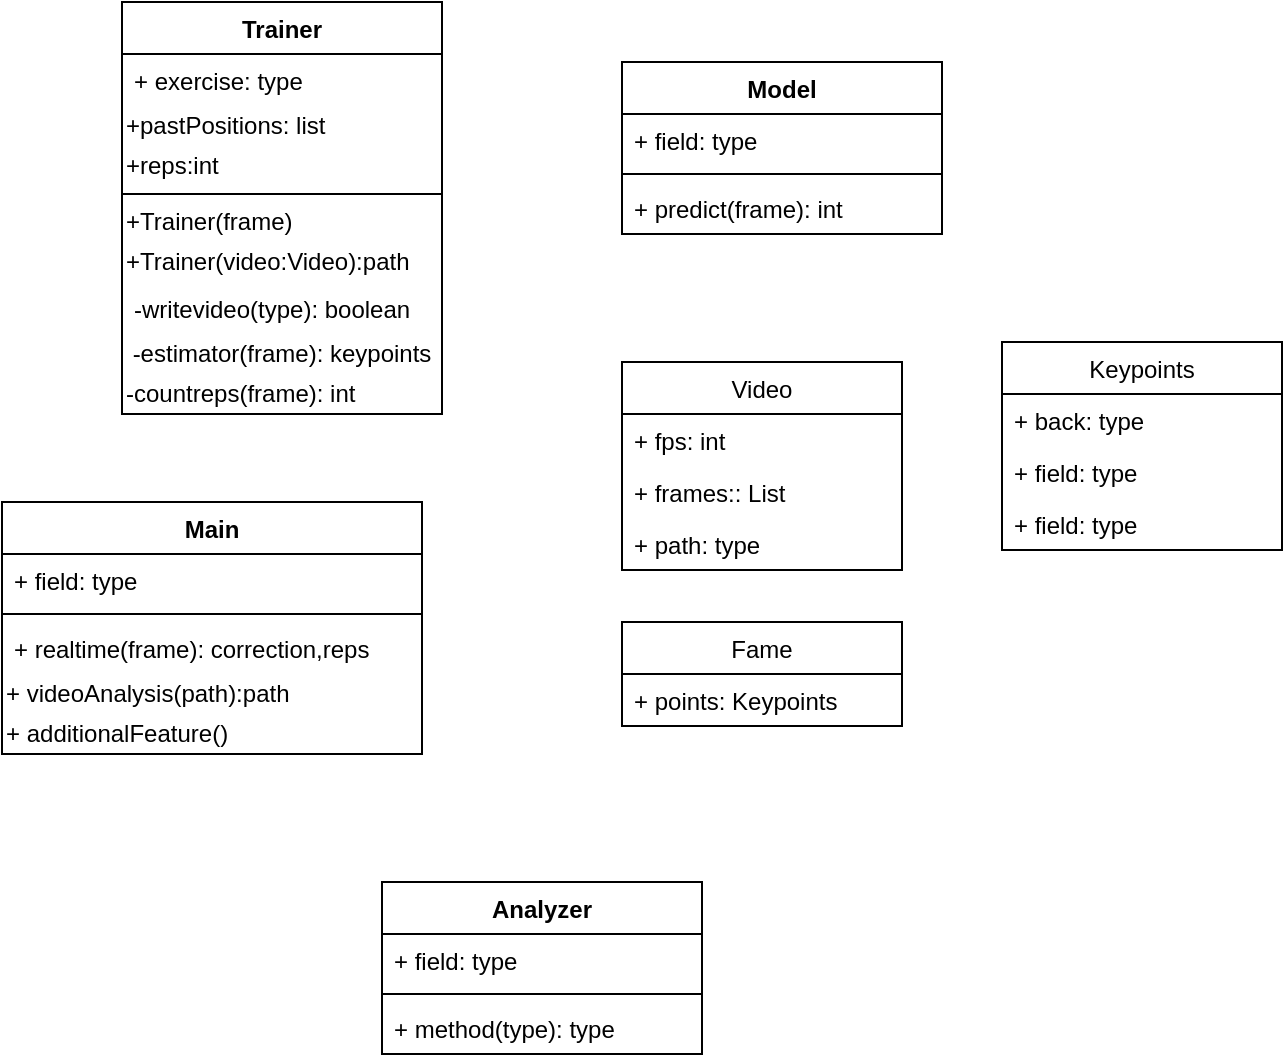 <mxfile version="14.5.10" type="github">
  <diagram id="C5RBs43oDa-KdzZeNtuy" name="Page-1">
    <mxGraphModel dx="1502" dy="641" grid="1" gridSize="10" guides="1" tooltips="1" connect="1" arrows="1" fold="1" page="1" pageScale="1" pageWidth="827" pageHeight="1169" math="0" shadow="0">
      <root>
        <mxCell id="WIyWlLk6GJQsqaUBKTNV-0" />
        <mxCell id="WIyWlLk6GJQsqaUBKTNV-1" parent="WIyWlLk6GJQsqaUBKTNV-0" />
        <mxCell id="a0mymaZdTOn8uS32HoLL-4" value="Keypoints" style="swimlane;fontStyle=0;childLayout=stackLayout;horizontal=1;startSize=26;fillColor=none;horizontalStack=0;resizeParent=1;resizeParentMax=0;resizeLast=0;collapsible=1;marginBottom=0;" parent="WIyWlLk6GJQsqaUBKTNV-1" vertex="1">
          <mxGeometry x="630" y="380" width="140" height="104" as="geometry" />
        </mxCell>
        <mxCell id="a0mymaZdTOn8uS32HoLL-5" value="+ back: type" style="text;strokeColor=none;fillColor=none;align=left;verticalAlign=top;spacingLeft=4;spacingRight=4;overflow=hidden;rotatable=0;points=[[0,0.5],[1,0.5]];portConstraint=eastwest;" parent="a0mymaZdTOn8uS32HoLL-4" vertex="1">
          <mxGeometry y="26" width="140" height="26" as="geometry" />
        </mxCell>
        <mxCell id="a0mymaZdTOn8uS32HoLL-6" value="+ field: type" style="text;strokeColor=none;fillColor=none;align=left;verticalAlign=top;spacingLeft=4;spacingRight=4;overflow=hidden;rotatable=0;points=[[0,0.5],[1,0.5]];portConstraint=eastwest;" parent="a0mymaZdTOn8uS32HoLL-4" vertex="1">
          <mxGeometry y="52" width="140" height="26" as="geometry" />
        </mxCell>
        <mxCell id="a0mymaZdTOn8uS32HoLL-7" value="+ field: type" style="text;strokeColor=none;fillColor=none;align=left;verticalAlign=top;spacingLeft=4;spacingRight=4;overflow=hidden;rotatable=0;points=[[0,0.5],[1,0.5]];portConstraint=eastwest;" parent="a0mymaZdTOn8uS32HoLL-4" vertex="1">
          <mxGeometry y="78" width="140" height="26" as="geometry" />
        </mxCell>
        <mxCell id="a0mymaZdTOn8uS32HoLL-8" value="Trainer" style="swimlane;fontStyle=1;align=center;verticalAlign=top;childLayout=stackLayout;horizontal=1;startSize=26;horizontalStack=0;resizeParent=1;resizeParentMax=0;resizeLast=0;collapsible=1;marginBottom=0;" parent="WIyWlLk6GJQsqaUBKTNV-1" vertex="1">
          <mxGeometry x="190" y="210" width="160" height="206" as="geometry">
            <mxRectangle x="630" y="240" width="70" height="26" as="alternateBounds" />
          </mxGeometry>
        </mxCell>
        <mxCell id="a0mymaZdTOn8uS32HoLL-9" value="+ exercise: type " style="text;strokeColor=none;fillColor=none;align=left;verticalAlign=top;spacingLeft=4;spacingRight=4;overflow=hidden;rotatable=0;points=[[0,0.5],[1,0.5]];portConstraint=eastwest;" parent="a0mymaZdTOn8uS32HoLL-8" vertex="1">
          <mxGeometry y="26" width="160" height="26" as="geometry" />
        </mxCell>
        <mxCell id="UNvvKq0hMDLlutOKs-n3-26" value="+pastPositions: list" style="text;html=1;strokeColor=none;fillColor=none;align=left;verticalAlign=middle;whiteSpace=wrap;rounded=0;" vertex="1" parent="a0mymaZdTOn8uS32HoLL-8">
          <mxGeometry y="52" width="160" height="20" as="geometry" />
        </mxCell>
        <mxCell id="UNvvKq0hMDLlutOKs-n3-25" value="+reps:int" style="text;html=1;strokeColor=none;fillColor=none;align=left;verticalAlign=middle;whiteSpace=wrap;rounded=0;" vertex="1" parent="a0mymaZdTOn8uS32HoLL-8">
          <mxGeometry y="72" width="160" height="20" as="geometry" />
        </mxCell>
        <mxCell id="a0mymaZdTOn8uS32HoLL-10" value="" style="line;strokeWidth=1;fillColor=none;align=left;verticalAlign=middle;spacingTop=-1;spacingLeft=3;spacingRight=3;rotatable=0;labelPosition=right;points=[];portConstraint=eastwest;" parent="a0mymaZdTOn8uS32HoLL-8" vertex="1">
          <mxGeometry y="92" width="160" height="8" as="geometry" />
        </mxCell>
        <mxCell id="UNvvKq0hMDLlutOKs-n3-9" value="+Trainer(frame)" style="text;html=1;resizable=0;autosize=1;align=left;verticalAlign=middle;points=[];fillColor=none;strokeColor=none;rounded=0;" vertex="1" parent="a0mymaZdTOn8uS32HoLL-8">
          <mxGeometry y="100" width="160" height="20" as="geometry" />
        </mxCell>
        <mxCell id="UNvvKq0hMDLlutOKs-n3-0" value="+Trainer(video:Video):path" style="text;html=1;resizable=0;autosize=1;align=left;verticalAlign=middle;points=[];fillColor=none;strokeColor=none;rounded=0;" vertex="1" parent="a0mymaZdTOn8uS32HoLL-8">
          <mxGeometry y="120" width="160" height="20" as="geometry" />
        </mxCell>
        <mxCell id="a0mymaZdTOn8uS32HoLL-11" value="-writevideo(type): boolean&#xa;" style="text;strokeColor=none;fillColor=none;align=left;verticalAlign=top;spacingLeft=4;spacingRight=4;overflow=hidden;rotatable=0;points=[[0,0.5],[1,0.5]];portConstraint=eastwest;" parent="a0mymaZdTOn8uS32HoLL-8" vertex="1">
          <mxGeometry y="140" width="160" height="26" as="geometry" />
        </mxCell>
        <mxCell id="UNvvKq0hMDLlutOKs-n3-23" value="-estimator(frame): keypoints" style="text;html=1;strokeColor=none;fillColor=none;align=center;verticalAlign=middle;whiteSpace=wrap;rounded=0;" vertex="1" parent="a0mymaZdTOn8uS32HoLL-8">
          <mxGeometry y="166" width="160" height="20" as="geometry" />
        </mxCell>
        <mxCell id="UNvvKq0hMDLlutOKs-n3-24" value="-countreps(frame): int" style="text;html=1;strokeColor=none;fillColor=none;align=left;verticalAlign=middle;whiteSpace=wrap;rounded=0;" vertex="1" parent="a0mymaZdTOn8uS32HoLL-8">
          <mxGeometry y="186" width="160" height="20" as="geometry" />
        </mxCell>
        <mxCell id="a0mymaZdTOn8uS32HoLL-16" value="Video" style="swimlane;fontStyle=0;childLayout=stackLayout;horizontal=1;startSize=26;fillColor=none;horizontalStack=0;resizeParent=1;resizeParentMax=0;resizeLast=0;collapsible=1;marginBottom=0;" parent="WIyWlLk6GJQsqaUBKTNV-1" vertex="1">
          <mxGeometry x="440" y="390" width="140" height="104" as="geometry" />
        </mxCell>
        <mxCell id="a0mymaZdTOn8uS32HoLL-17" value="+ fps: int" style="text;strokeColor=none;fillColor=none;align=left;verticalAlign=top;spacingLeft=4;spacingRight=4;overflow=hidden;rotatable=0;points=[[0,0.5],[1,0.5]];portConstraint=eastwest;" parent="a0mymaZdTOn8uS32HoLL-16" vertex="1">
          <mxGeometry y="26" width="140" height="26" as="geometry" />
        </mxCell>
        <mxCell id="a0mymaZdTOn8uS32HoLL-18" value="+ frames:: List" style="text;strokeColor=none;fillColor=none;align=left;verticalAlign=top;spacingLeft=4;spacingRight=4;overflow=hidden;rotatable=0;points=[[0,0.5],[1,0.5]];portConstraint=eastwest;" parent="a0mymaZdTOn8uS32HoLL-16" vertex="1">
          <mxGeometry y="52" width="140" height="26" as="geometry" />
        </mxCell>
        <mxCell id="a0mymaZdTOn8uS32HoLL-19" value="+ path: type" style="text;strokeColor=none;fillColor=none;align=left;verticalAlign=top;spacingLeft=4;spacingRight=4;overflow=hidden;rotatable=0;points=[[0,0.5],[1,0.5]];portConstraint=eastwest;" parent="a0mymaZdTOn8uS32HoLL-16" vertex="1">
          <mxGeometry y="78" width="140" height="26" as="geometry" />
        </mxCell>
        <mxCell id="a0mymaZdTOn8uS32HoLL-20" value="Model" style="swimlane;fontStyle=1;align=center;verticalAlign=top;childLayout=stackLayout;horizontal=1;startSize=26;horizontalStack=0;resizeParent=1;resizeParentMax=0;resizeLast=0;collapsible=1;marginBottom=0;" parent="WIyWlLk6GJQsqaUBKTNV-1" vertex="1">
          <mxGeometry x="440" y="240" width="160" height="86" as="geometry" />
        </mxCell>
        <mxCell id="a0mymaZdTOn8uS32HoLL-21" value="+ field: type" style="text;strokeColor=none;fillColor=none;align=left;verticalAlign=top;spacingLeft=4;spacingRight=4;overflow=hidden;rotatable=0;points=[[0,0.5],[1,0.5]];portConstraint=eastwest;" parent="a0mymaZdTOn8uS32HoLL-20" vertex="1">
          <mxGeometry y="26" width="160" height="26" as="geometry" />
        </mxCell>
        <mxCell id="a0mymaZdTOn8uS32HoLL-22" value="" style="line;strokeWidth=1;fillColor=none;align=left;verticalAlign=middle;spacingTop=-1;spacingLeft=3;spacingRight=3;rotatable=0;labelPosition=right;points=[];portConstraint=eastwest;" parent="a0mymaZdTOn8uS32HoLL-20" vertex="1">
          <mxGeometry y="52" width="160" height="8" as="geometry" />
        </mxCell>
        <mxCell id="a0mymaZdTOn8uS32HoLL-23" value="+ predict(frame): int" style="text;strokeColor=none;fillColor=none;align=left;verticalAlign=top;spacingLeft=4;spacingRight=4;overflow=hidden;rotatable=0;points=[[0,0.5],[1,0.5]];portConstraint=eastwest;" parent="a0mymaZdTOn8uS32HoLL-20" vertex="1">
          <mxGeometry y="60" width="160" height="26" as="geometry" />
        </mxCell>
        <mxCell id="UNvvKq0hMDLlutOKs-n3-5" value="Fame" style="swimlane;fontStyle=0;childLayout=stackLayout;horizontal=1;startSize=26;fillColor=none;horizontalStack=0;resizeParent=1;resizeParentMax=0;resizeLast=0;collapsible=1;marginBottom=0;" vertex="1" parent="WIyWlLk6GJQsqaUBKTNV-1">
          <mxGeometry x="440" y="520" width="140" height="52" as="geometry" />
        </mxCell>
        <mxCell id="UNvvKq0hMDLlutOKs-n3-6" value="+ points: Keypoints" style="text;strokeColor=none;fillColor=none;align=left;verticalAlign=top;spacingLeft=4;spacingRight=4;overflow=hidden;rotatable=0;points=[[0,0.5],[1,0.5]];portConstraint=eastwest;" vertex="1" parent="UNvvKq0hMDLlutOKs-n3-5">
          <mxGeometry y="26" width="140" height="26" as="geometry" />
        </mxCell>
        <mxCell id="UNvvKq0hMDLlutOKs-n3-10" value="Main" style="swimlane;fontStyle=1;align=center;verticalAlign=top;childLayout=stackLayout;horizontal=1;startSize=26;horizontalStack=0;resizeParent=1;resizeParentMax=0;resizeLast=0;collapsible=1;marginBottom=0;" vertex="1" parent="WIyWlLk6GJQsqaUBKTNV-1">
          <mxGeometry x="130" y="460" width="210" height="126" as="geometry" />
        </mxCell>
        <mxCell id="UNvvKq0hMDLlutOKs-n3-11" value="+ field: type" style="text;strokeColor=none;fillColor=none;align=left;verticalAlign=top;spacingLeft=4;spacingRight=4;overflow=hidden;rotatable=0;points=[[0,0.5],[1,0.5]];portConstraint=eastwest;" vertex="1" parent="UNvvKq0hMDLlutOKs-n3-10">
          <mxGeometry y="26" width="210" height="26" as="geometry" />
        </mxCell>
        <mxCell id="UNvvKq0hMDLlutOKs-n3-12" value="" style="line;strokeWidth=1;fillColor=none;align=left;verticalAlign=middle;spacingTop=-1;spacingLeft=3;spacingRight=3;rotatable=0;labelPosition=right;points=[];portConstraint=eastwest;" vertex="1" parent="UNvvKq0hMDLlutOKs-n3-10">
          <mxGeometry y="52" width="210" height="8" as="geometry" />
        </mxCell>
        <mxCell id="UNvvKq0hMDLlutOKs-n3-13" value="+ realtime(frame): correction,reps" style="text;strokeColor=none;fillColor=none;align=left;verticalAlign=top;spacingLeft=4;spacingRight=4;overflow=hidden;rotatable=0;points=[[0,0.5],[1,0.5]];portConstraint=eastwest;" vertex="1" parent="UNvvKq0hMDLlutOKs-n3-10">
          <mxGeometry y="60" width="210" height="26" as="geometry" />
        </mxCell>
        <mxCell id="UNvvKq0hMDLlutOKs-n3-14" value="+ videoAnalysis(path):path" style="text;html=1;strokeColor=none;fillColor=none;align=left;verticalAlign=middle;whiteSpace=wrap;rounded=0;" vertex="1" parent="UNvvKq0hMDLlutOKs-n3-10">
          <mxGeometry y="86" width="210" height="20" as="geometry" />
        </mxCell>
        <mxCell id="UNvvKq0hMDLlutOKs-n3-15" value="+ additionalFeature()" style="text;html=1;strokeColor=none;fillColor=none;align=left;verticalAlign=middle;whiteSpace=wrap;rounded=0;" vertex="1" parent="UNvvKq0hMDLlutOKs-n3-10">
          <mxGeometry y="106" width="210" height="20" as="geometry" />
        </mxCell>
        <mxCell id="UNvvKq0hMDLlutOKs-n3-19" value="Analyzer" style="swimlane;fontStyle=1;align=center;verticalAlign=top;childLayout=stackLayout;horizontal=1;startSize=26;horizontalStack=0;resizeParent=1;resizeParentMax=0;resizeLast=0;collapsible=1;marginBottom=0;" vertex="1" parent="WIyWlLk6GJQsqaUBKTNV-1">
          <mxGeometry x="320" y="650" width="160" height="86" as="geometry" />
        </mxCell>
        <mxCell id="UNvvKq0hMDLlutOKs-n3-20" value="+ field: type" style="text;strokeColor=none;fillColor=none;align=left;verticalAlign=top;spacingLeft=4;spacingRight=4;overflow=hidden;rotatable=0;points=[[0,0.5],[1,0.5]];portConstraint=eastwest;" vertex="1" parent="UNvvKq0hMDLlutOKs-n3-19">
          <mxGeometry y="26" width="160" height="26" as="geometry" />
        </mxCell>
        <mxCell id="UNvvKq0hMDLlutOKs-n3-21" value="" style="line;strokeWidth=1;fillColor=none;align=left;verticalAlign=middle;spacingTop=-1;spacingLeft=3;spacingRight=3;rotatable=0;labelPosition=right;points=[];portConstraint=eastwest;" vertex="1" parent="UNvvKq0hMDLlutOKs-n3-19">
          <mxGeometry y="52" width="160" height="8" as="geometry" />
        </mxCell>
        <mxCell id="UNvvKq0hMDLlutOKs-n3-22" value="+ method(type): type" style="text;strokeColor=none;fillColor=none;align=left;verticalAlign=top;spacingLeft=4;spacingRight=4;overflow=hidden;rotatable=0;points=[[0,0.5],[1,0.5]];portConstraint=eastwest;" vertex="1" parent="UNvvKq0hMDLlutOKs-n3-19">
          <mxGeometry y="60" width="160" height="26" as="geometry" />
        </mxCell>
      </root>
    </mxGraphModel>
  </diagram>
</mxfile>
